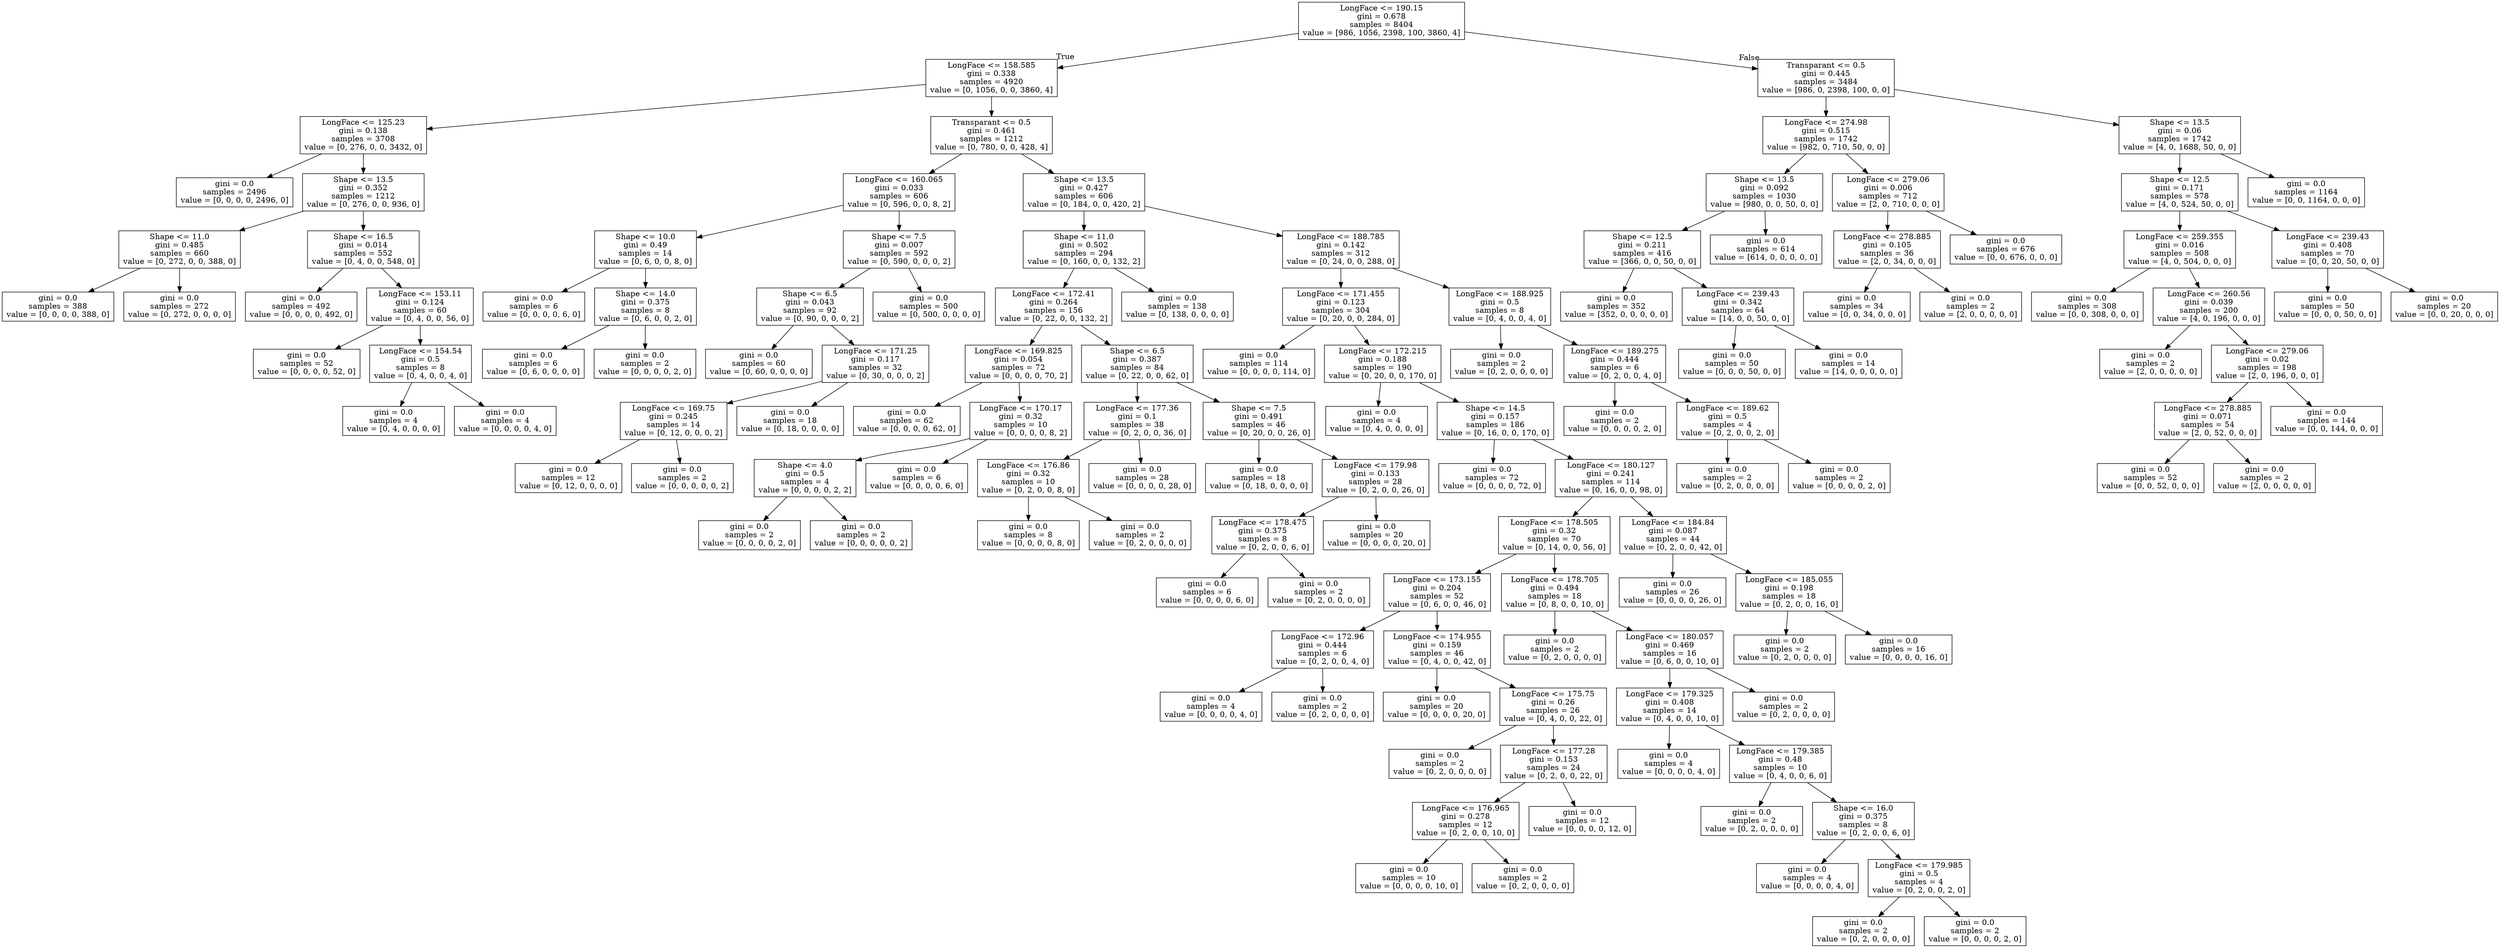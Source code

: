 digraph Tree {
node [shape=box] ;
0 [label="LongFace <= 190.15\ngini = 0.678\nsamples = 8404\nvalue = [986, 1056, 2398, 100, 3860, 4]"] ;
1 [label="LongFace <= 158.585\ngini = 0.338\nsamples = 4920\nvalue = [0, 1056, 0, 0, 3860, 4]"] ;
0 -> 1 [labeldistance=2.5, labelangle=45, headlabel="True"] ;
2 [label="LongFace <= 125.23\ngini = 0.138\nsamples = 3708\nvalue = [0, 276, 0, 0, 3432, 0]"] ;
1 -> 2 ;
3 [label="gini = 0.0\nsamples = 2496\nvalue = [0, 0, 0, 0, 2496, 0]"] ;
2 -> 3 ;
4 [label="Shape <= 13.5\ngini = 0.352\nsamples = 1212\nvalue = [0, 276, 0, 0, 936, 0]"] ;
2 -> 4 ;
5 [label="Shape <= 11.0\ngini = 0.485\nsamples = 660\nvalue = [0, 272, 0, 0, 388, 0]"] ;
4 -> 5 ;
6 [label="gini = 0.0\nsamples = 388\nvalue = [0, 0, 0, 0, 388, 0]"] ;
5 -> 6 ;
7 [label="gini = 0.0\nsamples = 272\nvalue = [0, 272, 0, 0, 0, 0]"] ;
5 -> 7 ;
8 [label="Shape <= 16.5\ngini = 0.014\nsamples = 552\nvalue = [0, 4, 0, 0, 548, 0]"] ;
4 -> 8 ;
9 [label="gini = 0.0\nsamples = 492\nvalue = [0, 0, 0, 0, 492, 0]"] ;
8 -> 9 ;
10 [label="LongFace <= 153.11\ngini = 0.124\nsamples = 60\nvalue = [0, 4, 0, 0, 56, 0]"] ;
8 -> 10 ;
11 [label="gini = 0.0\nsamples = 52\nvalue = [0, 0, 0, 0, 52, 0]"] ;
10 -> 11 ;
12 [label="LongFace <= 154.54\ngini = 0.5\nsamples = 8\nvalue = [0, 4, 0, 0, 4, 0]"] ;
10 -> 12 ;
13 [label="gini = 0.0\nsamples = 4\nvalue = [0, 4, 0, 0, 0, 0]"] ;
12 -> 13 ;
14 [label="gini = 0.0\nsamples = 4\nvalue = [0, 0, 0, 0, 4, 0]"] ;
12 -> 14 ;
15 [label="Transparant <= 0.5\ngini = 0.461\nsamples = 1212\nvalue = [0, 780, 0, 0, 428, 4]"] ;
1 -> 15 ;
16 [label="LongFace <= 160.065\ngini = 0.033\nsamples = 606\nvalue = [0, 596, 0, 0, 8, 2]"] ;
15 -> 16 ;
17 [label="Shape <= 10.0\ngini = 0.49\nsamples = 14\nvalue = [0, 6, 0, 0, 8, 0]"] ;
16 -> 17 ;
18 [label="gini = 0.0\nsamples = 6\nvalue = [0, 0, 0, 0, 6, 0]"] ;
17 -> 18 ;
19 [label="Shape <= 14.0\ngini = 0.375\nsamples = 8\nvalue = [0, 6, 0, 0, 2, 0]"] ;
17 -> 19 ;
20 [label="gini = 0.0\nsamples = 6\nvalue = [0, 6, 0, 0, 0, 0]"] ;
19 -> 20 ;
21 [label="gini = 0.0\nsamples = 2\nvalue = [0, 0, 0, 0, 2, 0]"] ;
19 -> 21 ;
22 [label="Shape <= 7.5\ngini = 0.007\nsamples = 592\nvalue = [0, 590, 0, 0, 0, 2]"] ;
16 -> 22 ;
23 [label="Shape <= 6.5\ngini = 0.043\nsamples = 92\nvalue = [0, 90, 0, 0, 0, 2]"] ;
22 -> 23 ;
24 [label="gini = 0.0\nsamples = 60\nvalue = [0, 60, 0, 0, 0, 0]"] ;
23 -> 24 ;
25 [label="LongFace <= 171.25\ngini = 0.117\nsamples = 32\nvalue = [0, 30, 0, 0, 0, 2]"] ;
23 -> 25 ;
26 [label="LongFace <= 169.75\ngini = 0.245\nsamples = 14\nvalue = [0, 12, 0, 0, 0, 2]"] ;
25 -> 26 ;
27 [label="gini = 0.0\nsamples = 12\nvalue = [0, 12, 0, 0, 0, 0]"] ;
26 -> 27 ;
28 [label="gini = 0.0\nsamples = 2\nvalue = [0, 0, 0, 0, 0, 2]"] ;
26 -> 28 ;
29 [label="gini = 0.0\nsamples = 18\nvalue = [0, 18, 0, 0, 0, 0]"] ;
25 -> 29 ;
30 [label="gini = 0.0\nsamples = 500\nvalue = [0, 500, 0, 0, 0, 0]"] ;
22 -> 30 ;
31 [label="Shape <= 13.5\ngini = 0.427\nsamples = 606\nvalue = [0, 184, 0, 0, 420, 2]"] ;
15 -> 31 ;
32 [label="Shape <= 11.0\ngini = 0.502\nsamples = 294\nvalue = [0, 160, 0, 0, 132, 2]"] ;
31 -> 32 ;
33 [label="LongFace <= 172.41\ngini = 0.264\nsamples = 156\nvalue = [0, 22, 0, 0, 132, 2]"] ;
32 -> 33 ;
34 [label="LongFace <= 169.825\ngini = 0.054\nsamples = 72\nvalue = [0, 0, 0, 0, 70, 2]"] ;
33 -> 34 ;
35 [label="gini = 0.0\nsamples = 62\nvalue = [0, 0, 0, 0, 62, 0]"] ;
34 -> 35 ;
36 [label="LongFace <= 170.17\ngini = 0.32\nsamples = 10\nvalue = [0, 0, 0, 0, 8, 2]"] ;
34 -> 36 ;
37 [label="Shape <= 4.0\ngini = 0.5\nsamples = 4\nvalue = [0, 0, 0, 0, 2, 2]"] ;
36 -> 37 ;
38 [label="gini = 0.0\nsamples = 2\nvalue = [0, 0, 0, 0, 2, 0]"] ;
37 -> 38 ;
39 [label="gini = 0.0\nsamples = 2\nvalue = [0, 0, 0, 0, 0, 2]"] ;
37 -> 39 ;
40 [label="gini = 0.0\nsamples = 6\nvalue = [0, 0, 0, 0, 6, 0]"] ;
36 -> 40 ;
41 [label="Shape <= 6.5\ngini = 0.387\nsamples = 84\nvalue = [0, 22, 0, 0, 62, 0]"] ;
33 -> 41 ;
42 [label="LongFace <= 177.36\ngini = 0.1\nsamples = 38\nvalue = [0, 2, 0, 0, 36, 0]"] ;
41 -> 42 ;
43 [label="LongFace <= 176.86\ngini = 0.32\nsamples = 10\nvalue = [0, 2, 0, 0, 8, 0]"] ;
42 -> 43 ;
44 [label="gini = 0.0\nsamples = 8\nvalue = [0, 0, 0, 0, 8, 0]"] ;
43 -> 44 ;
45 [label="gini = 0.0\nsamples = 2\nvalue = [0, 2, 0, 0, 0, 0]"] ;
43 -> 45 ;
46 [label="gini = 0.0\nsamples = 28\nvalue = [0, 0, 0, 0, 28, 0]"] ;
42 -> 46 ;
47 [label="Shape <= 7.5\ngini = 0.491\nsamples = 46\nvalue = [0, 20, 0, 0, 26, 0]"] ;
41 -> 47 ;
48 [label="gini = 0.0\nsamples = 18\nvalue = [0, 18, 0, 0, 0, 0]"] ;
47 -> 48 ;
49 [label="LongFace <= 179.98\ngini = 0.133\nsamples = 28\nvalue = [0, 2, 0, 0, 26, 0]"] ;
47 -> 49 ;
50 [label="LongFace <= 178.475\ngini = 0.375\nsamples = 8\nvalue = [0, 2, 0, 0, 6, 0]"] ;
49 -> 50 ;
51 [label="gini = 0.0\nsamples = 6\nvalue = [0, 0, 0, 0, 6, 0]"] ;
50 -> 51 ;
52 [label="gini = 0.0\nsamples = 2\nvalue = [0, 2, 0, 0, 0, 0]"] ;
50 -> 52 ;
53 [label="gini = 0.0\nsamples = 20\nvalue = [0, 0, 0, 0, 20, 0]"] ;
49 -> 53 ;
54 [label="gini = 0.0\nsamples = 138\nvalue = [0, 138, 0, 0, 0, 0]"] ;
32 -> 54 ;
55 [label="LongFace <= 188.785\ngini = 0.142\nsamples = 312\nvalue = [0, 24, 0, 0, 288, 0]"] ;
31 -> 55 ;
56 [label="LongFace <= 171.455\ngini = 0.123\nsamples = 304\nvalue = [0, 20, 0, 0, 284, 0]"] ;
55 -> 56 ;
57 [label="gini = 0.0\nsamples = 114\nvalue = [0, 0, 0, 0, 114, 0]"] ;
56 -> 57 ;
58 [label="LongFace <= 172.215\ngini = 0.188\nsamples = 190\nvalue = [0, 20, 0, 0, 170, 0]"] ;
56 -> 58 ;
59 [label="gini = 0.0\nsamples = 4\nvalue = [0, 4, 0, 0, 0, 0]"] ;
58 -> 59 ;
60 [label="Shape <= 14.5\ngini = 0.157\nsamples = 186\nvalue = [0, 16, 0, 0, 170, 0]"] ;
58 -> 60 ;
61 [label="gini = 0.0\nsamples = 72\nvalue = [0, 0, 0, 0, 72, 0]"] ;
60 -> 61 ;
62 [label="LongFace <= 180.127\ngini = 0.241\nsamples = 114\nvalue = [0, 16, 0, 0, 98, 0]"] ;
60 -> 62 ;
63 [label="LongFace <= 178.505\ngini = 0.32\nsamples = 70\nvalue = [0, 14, 0, 0, 56, 0]"] ;
62 -> 63 ;
64 [label="LongFace <= 173.155\ngini = 0.204\nsamples = 52\nvalue = [0, 6, 0, 0, 46, 0]"] ;
63 -> 64 ;
65 [label="LongFace <= 172.96\ngini = 0.444\nsamples = 6\nvalue = [0, 2, 0, 0, 4, 0]"] ;
64 -> 65 ;
66 [label="gini = 0.0\nsamples = 4\nvalue = [0, 0, 0, 0, 4, 0]"] ;
65 -> 66 ;
67 [label="gini = 0.0\nsamples = 2\nvalue = [0, 2, 0, 0, 0, 0]"] ;
65 -> 67 ;
68 [label="LongFace <= 174.955\ngini = 0.159\nsamples = 46\nvalue = [0, 4, 0, 0, 42, 0]"] ;
64 -> 68 ;
69 [label="gini = 0.0\nsamples = 20\nvalue = [0, 0, 0, 0, 20, 0]"] ;
68 -> 69 ;
70 [label="LongFace <= 175.75\ngini = 0.26\nsamples = 26\nvalue = [0, 4, 0, 0, 22, 0]"] ;
68 -> 70 ;
71 [label="gini = 0.0\nsamples = 2\nvalue = [0, 2, 0, 0, 0, 0]"] ;
70 -> 71 ;
72 [label="LongFace <= 177.28\ngini = 0.153\nsamples = 24\nvalue = [0, 2, 0, 0, 22, 0]"] ;
70 -> 72 ;
73 [label="LongFace <= 176.965\ngini = 0.278\nsamples = 12\nvalue = [0, 2, 0, 0, 10, 0]"] ;
72 -> 73 ;
74 [label="gini = 0.0\nsamples = 10\nvalue = [0, 0, 0, 0, 10, 0]"] ;
73 -> 74 ;
75 [label="gini = 0.0\nsamples = 2\nvalue = [0, 2, 0, 0, 0, 0]"] ;
73 -> 75 ;
76 [label="gini = 0.0\nsamples = 12\nvalue = [0, 0, 0, 0, 12, 0]"] ;
72 -> 76 ;
77 [label="LongFace <= 178.705\ngini = 0.494\nsamples = 18\nvalue = [0, 8, 0, 0, 10, 0]"] ;
63 -> 77 ;
78 [label="gini = 0.0\nsamples = 2\nvalue = [0, 2, 0, 0, 0, 0]"] ;
77 -> 78 ;
79 [label="LongFace <= 180.057\ngini = 0.469\nsamples = 16\nvalue = [0, 6, 0, 0, 10, 0]"] ;
77 -> 79 ;
80 [label="LongFace <= 179.325\ngini = 0.408\nsamples = 14\nvalue = [0, 4, 0, 0, 10, 0]"] ;
79 -> 80 ;
81 [label="gini = 0.0\nsamples = 4\nvalue = [0, 0, 0, 0, 4, 0]"] ;
80 -> 81 ;
82 [label="LongFace <= 179.385\ngini = 0.48\nsamples = 10\nvalue = [0, 4, 0, 0, 6, 0]"] ;
80 -> 82 ;
83 [label="gini = 0.0\nsamples = 2\nvalue = [0, 2, 0, 0, 0, 0]"] ;
82 -> 83 ;
84 [label="Shape <= 16.0\ngini = 0.375\nsamples = 8\nvalue = [0, 2, 0, 0, 6, 0]"] ;
82 -> 84 ;
85 [label="gini = 0.0\nsamples = 4\nvalue = [0, 0, 0, 0, 4, 0]"] ;
84 -> 85 ;
86 [label="LongFace <= 179.985\ngini = 0.5\nsamples = 4\nvalue = [0, 2, 0, 0, 2, 0]"] ;
84 -> 86 ;
87 [label="gini = 0.0\nsamples = 2\nvalue = [0, 2, 0, 0, 0, 0]"] ;
86 -> 87 ;
88 [label="gini = 0.0\nsamples = 2\nvalue = [0, 0, 0, 0, 2, 0]"] ;
86 -> 88 ;
89 [label="gini = 0.0\nsamples = 2\nvalue = [0, 2, 0, 0, 0, 0]"] ;
79 -> 89 ;
90 [label="LongFace <= 184.84\ngini = 0.087\nsamples = 44\nvalue = [0, 2, 0, 0, 42, 0]"] ;
62 -> 90 ;
91 [label="gini = 0.0\nsamples = 26\nvalue = [0, 0, 0, 0, 26, 0]"] ;
90 -> 91 ;
92 [label="LongFace <= 185.055\ngini = 0.198\nsamples = 18\nvalue = [0, 2, 0, 0, 16, 0]"] ;
90 -> 92 ;
93 [label="gini = 0.0\nsamples = 2\nvalue = [0, 2, 0, 0, 0, 0]"] ;
92 -> 93 ;
94 [label="gini = 0.0\nsamples = 16\nvalue = [0, 0, 0, 0, 16, 0]"] ;
92 -> 94 ;
95 [label="LongFace <= 188.925\ngini = 0.5\nsamples = 8\nvalue = [0, 4, 0, 0, 4, 0]"] ;
55 -> 95 ;
96 [label="gini = 0.0\nsamples = 2\nvalue = [0, 2, 0, 0, 0, 0]"] ;
95 -> 96 ;
97 [label="LongFace <= 189.275\ngini = 0.444\nsamples = 6\nvalue = [0, 2, 0, 0, 4, 0]"] ;
95 -> 97 ;
98 [label="gini = 0.0\nsamples = 2\nvalue = [0, 0, 0, 0, 2, 0]"] ;
97 -> 98 ;
99 [label="LongFace <= 189.62\ngini = 0.5\nsamples = 4\nvalue = [0, 2, 0, 0, 2, 0]"] ;
97 -> 99 ;
100 [label="gini = 0.0\nsamples = 2\nvalue = [0, 2, 0, 0, 0, 0]"] ;
99 -> 100 ;
101 [label="gini = 0.0\nsamples = 2\nvalue = [0, 0, 0, 0, 2, 0]"] ;
99 -> 101 ;
102 [label="Transparant <= 0.5\ngini = 0.445\nsamples = 3484\nvalue = [986, 0, 2398, 100, 0, 0]"] ;
0 -> 102 [labeldistance=2.5, labelangle=-45, headlabel="False"] ;
103 [label="LongFace <= 274.98\ngini = 0.515\nsamples = 1742\nvalue = [982, 0, 710, 50, 0, 0]"] ;
102 -> 103 ;
104 [label="Shape <= 13.5\ngini = 0.092\nsamples = 1030\nvalue = [980, 0, 0, 50, 0, 0]"] ;
103 -> 104 ;
105 [label="Shape <= 12.5\ngini = 0.211\nsamples = 416\nvalue = [366, 0, 0, 50, 0, 0]"] ;
104 -> 105 ;
106 [label="gini = 0.0\nsamples = 352\nvalue = [352, 0, 0, 0, 0, 0]"] ;
105 -> 106 ;
107 [label="LongFace <= 239.43\ngini = 0.342\nsamples = 64\nvalue = [14, 0, 0, 50, 0, 0]"] ;
105 -> 107 ;
108 [label="gini = 0.0\nsamples = 50\nvalue = [0, 0, 0, 50, 0, 0]"] ;
107 -> 108 ;
109 [label="gini = 0.0\nsamples = 14\nvalue = [14, 0, 0, 0, 0, 0]"] ;
107 -> 109 ;
110 [label="gini = 0.0\nsamples = 614\nvalue = [614, 0, 0, 0, 0, 0]"] ;
104 -> 110 ;
111 [label="LongFace <= 279.06\ngini = 0.006\nsamples = 712\nvalue = [2, 0, 710, 0, 0, 0]"] ;
103 -> 111 ;
112 [label="LongFace <= 278.885\ngini = 0.105\nsamples = 36\nvalue = [2, 0, 34, 0, 0, 0]"] ;
111 -> 112 ;
113 [label="gini = 0.0\nsamples = 34\nvalue = [0, 0, 34, 0, 0, 0]"] ;
112 -> 113 ;
114 [label="gini = 0.0\nsamples = 2\nvalue = [2, 0, 0, 0, 0, 0]"] ;
112 -> 114 ;
115 [label="gini = 0.0\nsamples = 676\nvalue = [0, 0, 676, 0, 0, 0]"] ;
111 -> 115 ;
116 [label="Shape <= 13.5\ngini = 0.06\nsamples = 1742\nvalue = [4, 0, 1688, 50, 0, 0]"] ;
102 -> 116 ;
117 [label="Shape <= 12.5\ngini = 0.171\nsamples = 578\nvalue = [4, 0, 524, 50, 0, 0]"] ;
116 -> 117 ;
118 [label="LongFace <= 259.355\ngini = 0.016\nsamples = 508\nvalue = [4, 0, 504, 0, 0, 0]"] ;
117 -> 118 ;
119 [label="gini = 0.0\nsamples = 308\nvalue = [0, 0, 308, 0, 0, 0]"] ;
118 -> 119 ;
120 [label="LongFace <= 260.56\ngini = 0.039\nsamples = 200\nvalue = [4, 0, 196, 0, 0, 0]"] ;
118 -> 120 ;
121 [label="gini = 0.0\nsamples = 2\nvalue = [2, 0, 0, 0, 0, 0]"] ;
120 -> 121 ;
122 [label="LongFace <= 279.06\ngini = 0.02\nsamples = 198\nvalue = [2, 0, 196, 0, 0, 0]"] ;
120 -> 122 ;
123 [label="LongFace <= 278.885\ngini = 0.071\nsamples = 54\nvalue = [2, 0, 52, 0, 0, 0]"] ;
122 -> 123 ;
124 [label="gini = 0.0\nsamples = 52\nvalue = [0, 0, 52, 0, 0, 0]"] ;
123 -> 124 ;
125 [label="gini = 0.0\nsamples = 2\nvalue = [2, 0, 0, 0, 0, 0]"] ;
123 -> 125 ;
126 [label="gini = 0.0\nsamples = 144\nvalue = [0, 0, 144, 0, 0, 0]"] ;
122 -> 126 ;
127 [label="LongFace <= 239.43\ngini = 0.408\nsamples = 70\nvalue = [0, 0, 20, 50, 0, 0]"] ;
117 -> 127 ;
128 [label="gini = 0.0\nsamples = 50\nvalue = [0, 0, 0, 50, 0, 0]"] ;
127 -> 128 ;
129 [label="gini = 0.0\nsamples = 20\nvalue = [0, 0, 20, 0, 0, 0]"] ;
127 -> 129 ;
130 [label="gini = 0.0\nsamples = 1164\nvalue = [0, 0, 1164, 0, 0, 0]"] ;
116 -> 130 ;
}